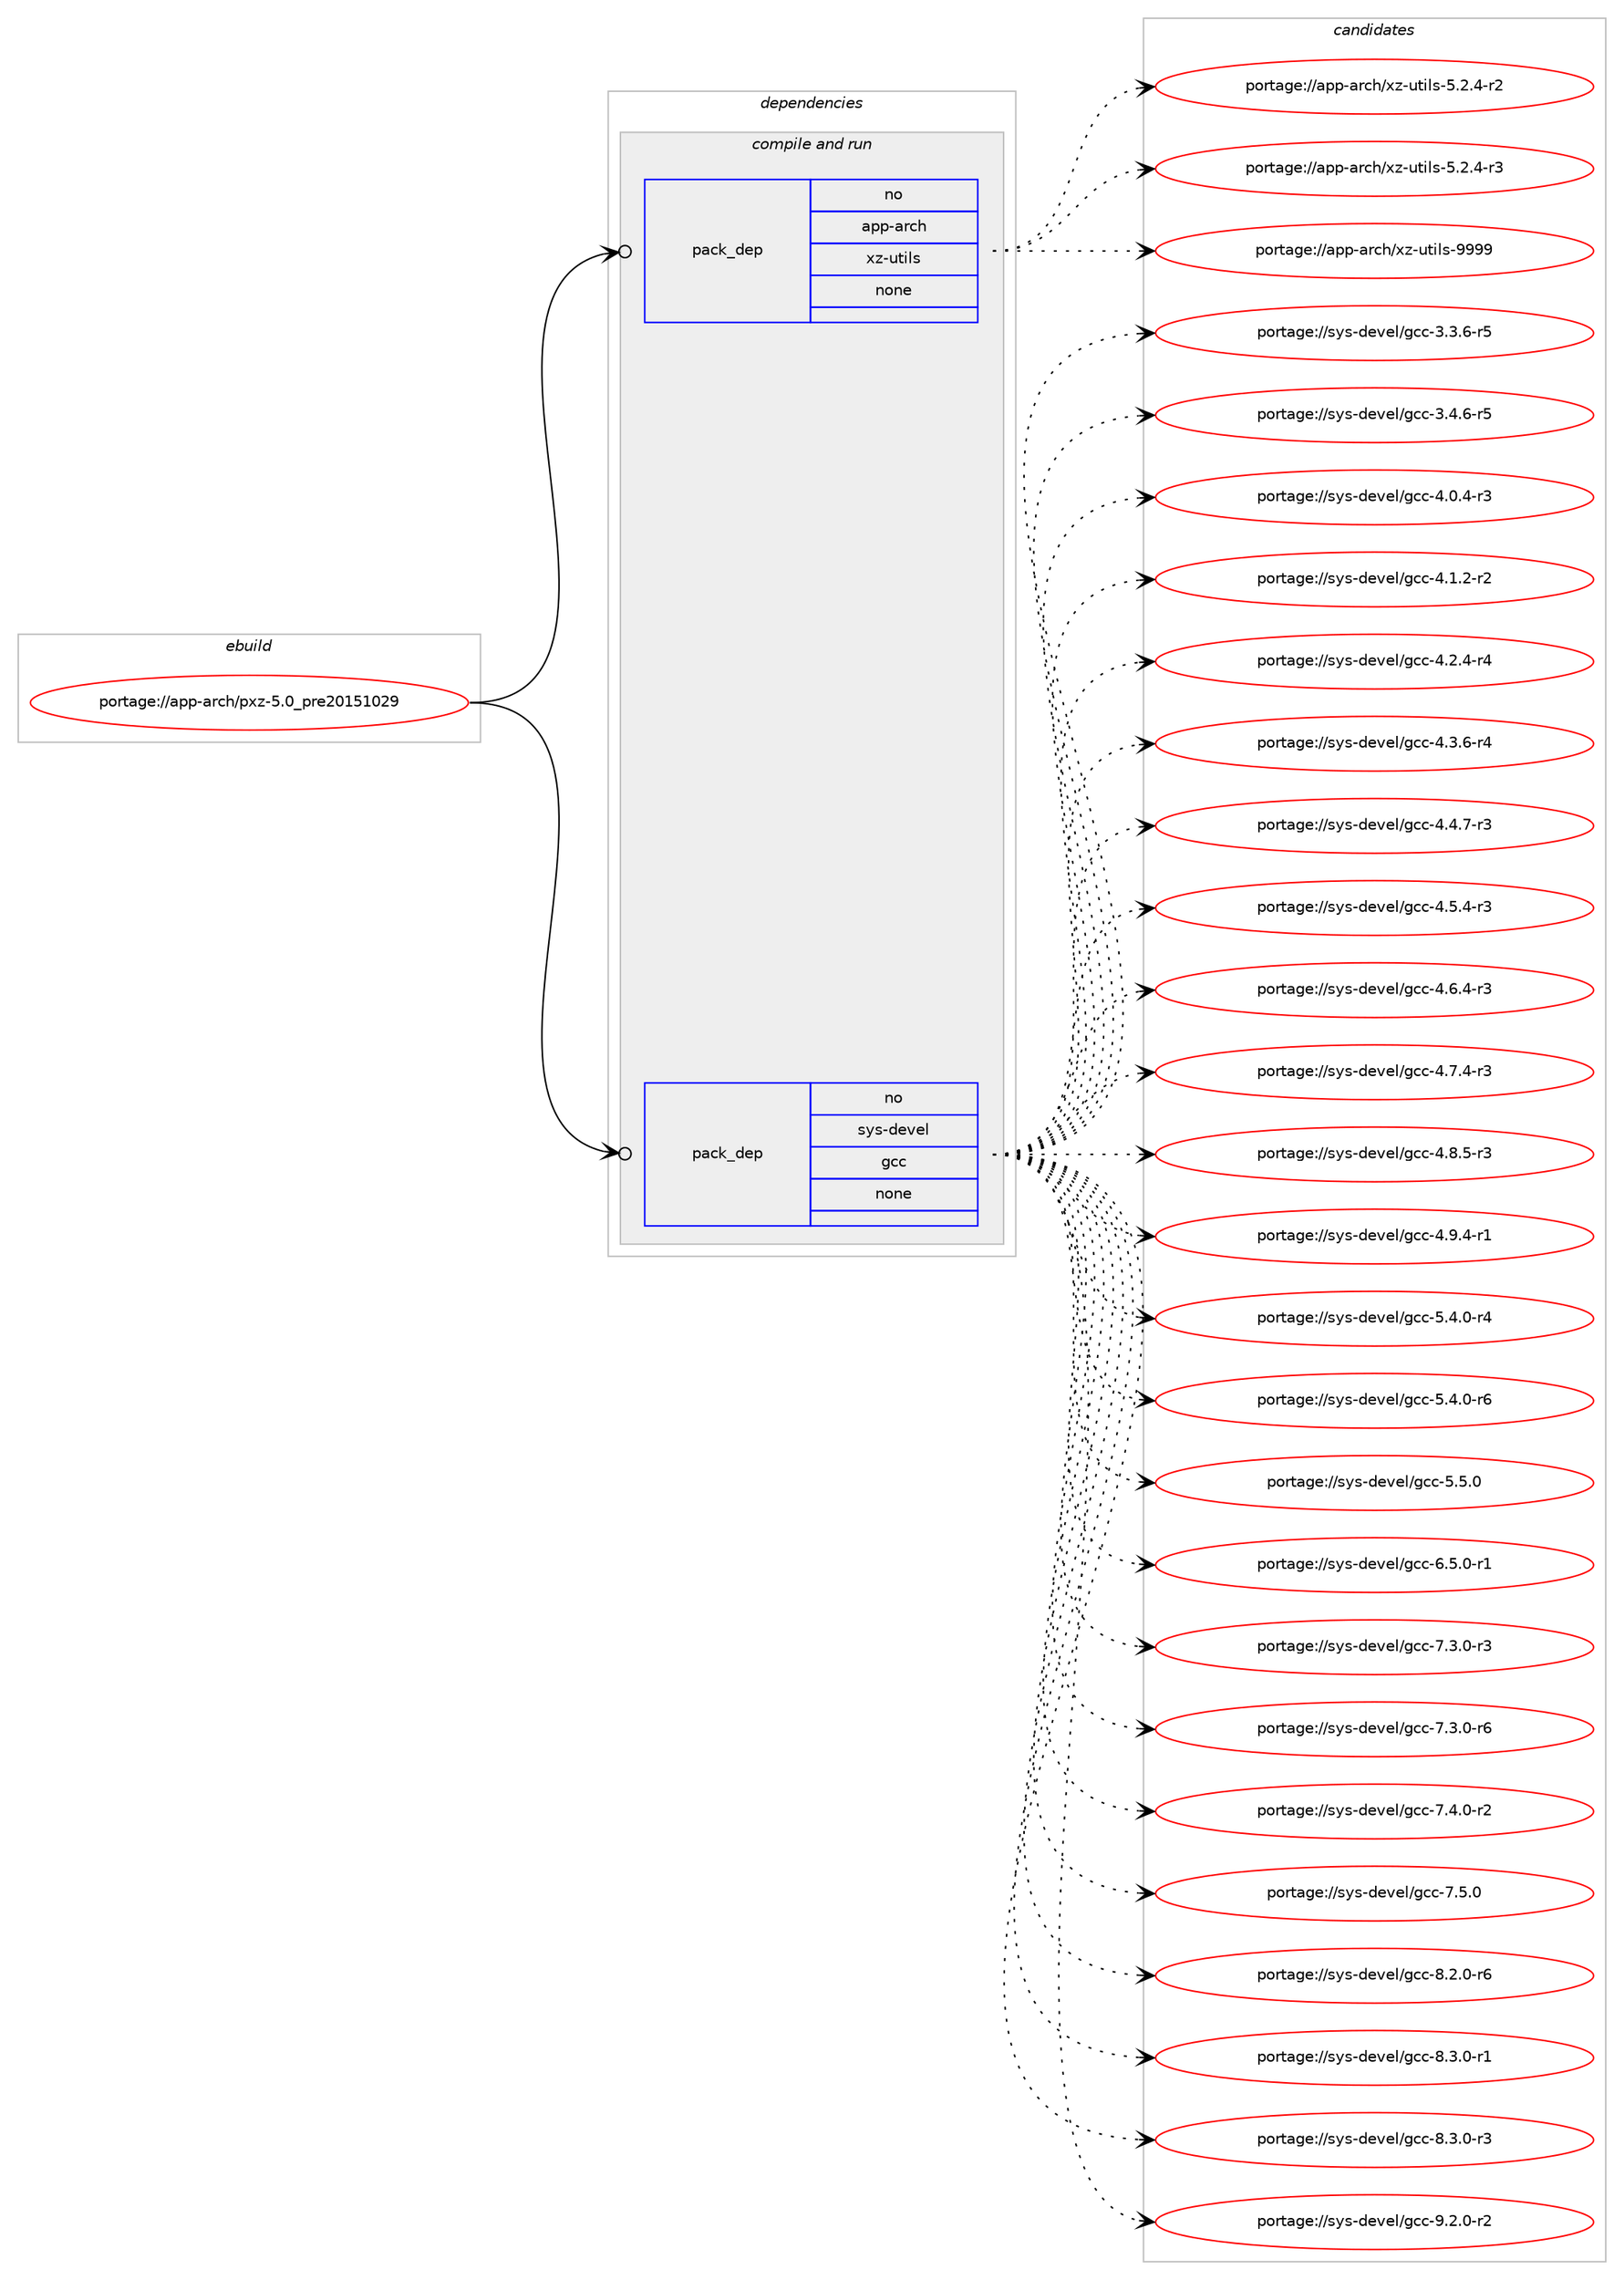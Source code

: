 digraph prolog {

# *************
# Graph options
# *************

newrank=true;
concentrate=true;
compound=true;
graph [rankdir=LR,fontname=Helvetica,fontsize=10,ranksep=1.5];#, ranksep=2.5, nodesep=0.2];
edge  [arrowhead=vee];
node  [fontname=Helvetica,fontsize=10];

# **********
# The ebuild
# **********

subgraph cluster_leftcol {
color=gray;
rank=same;
label=<<i>ebuild</i>>;
id [label="portage://app-arch/pxz-5.0_pre20151029", color=red, width=4, href="../app-arch/pxz-5.0_pre20151029.svg"];
}

# ****************
# The dependencies
# ****************

subgraph cluster_midcol {
color=gray;
label=<<i>dependencies</i>>;
subgraph cluster_compile {
fillcolor="#eeeeee";
style=filled;
label=<<i>compile</i>>;
}
subgraph cluster_compileandrun {
fillcolor="#eeeeee";
style=filled;
label=<<i>compile and run</i>>;
subgraph pack6196 {
dependency8597 [label=<<TABLE BORDER="0" CELLBORDER="1" CELLSPACING="0" CELLPADDING="4" WIDTH="220"><TR><TD ROWSPAN="6" CELLPADDING="30">pack_dep</TD></TR><TR><TD WIDTH="110">no</TD></TR><TR><TD>app-arch</TD></TR><TR><TD>xz-utils</TD></TR><TR><TD>none</TD></TR><TR><TD></TD></TR></TABLE>>, shape=none, color=blue];
}
id:e -> dependency8597:w [weight=20,style="solid",arrowhead="odotvee"];
subgraph pack6197 {
dependency8598 [label=<<TABLE BORDER="0" CELLBORDER="1" CELLSPACING="0" CELLPADDING="4" WIDTH="220"><TR><TD ROWSPAN="6" CELLPADDING="30">pack_dep</TD></TR><TR><TD WIDTH="110">no</TD></TR><TR><TD>sys-devel</TD></TR><TR><TD>gcc</TD></TR><TR><TD>none</TD></TR><TR><TD></TD></TR></TABLE>>, shape=none, color=blue];
}
id:e -> dependency8598:w [weight=20,style="solid",arrowhead="odotvee"];
}
subgraph cluster_run {
fillcolor="#eeeeee";
style=filled;
label=<<i>run</i>>;
}
}

# **************
# The candidates
# **************

subgraph cluster_choices {
rank=same;
color=gray;
label=<<i>candidates</i>>;

subgraph choice6196 {
color=black;
nodesep=1;
choiceportage9711211245971149910447120122451171161051081154553465046524511450 [label="portage://app-arch/xz-utils-5.2.4-r2", color=red, width=4,href="../app-arch/xz-utils-5.2.4-r2.svg"];
choiceportage9711211245971149910447120122451171161051081154553465046524511451 [label="portage://app-arch/xz-utils-5.2.4-r3", color=red, width=4,href="../app-arch/xz-utils-5.2.4-r3.svg"];
choiceportage9711211245971149910447120122451171161051081154557575757 [label="portage://app-arch/xz-utils-9999", color=red, width=4,href="../app-arch/xz-utils-9999.svg"];
dependency8597:e -> choiceportage9711211245971149910447120122451171161051081154553465046524511450:w [style=dotted,weight="100"];
dependency8597:e -> choiceportage9711211245971149910447120122451171161051081154553465046524511451:w [style=dotted,weight="100"];
dependency8597:e -> choiceportage9711211245971149910447120122451171161051081154557575757:w [style=dotted,weight="100"];
}
subgraph choice6197 {
color=black;
nodesep=1;
choiceportage115121115451001011181011084710399994551465146544511453 [label="portage://sys-devel/gcc-3.3.6-r5", color=red, width=4,href="../sys-devel/gcc-3.3.6-r5.svg"];
choiceportage115121115451001011181011084710399994551465246544511453 [label="portage://sys-devel/gcc-3.4.6-r5", color=red, width=4,href="../sys-devel/gcc-3.4.6-r5.svg"];
choiceportage115121115451001011181011084710399994552464846524511451 [label="portage://sys-devel/gcc-4.0.4-r3", color=red, width=4,href="../sys-devel/gcc-4.0.4-r3.svg"];
choiceportage115121115451001011181011084710399994552464946504511450 [label="portage://sys-devel/gcc-4.1.2-r2", color=red, width=4,href="../sys-devel/gcc-4.1.2-r2.svg"];
choiceportage115121115451001011181011084710399994552465046524511452 [label="portage://sys-devel/gcc-4.2.4-r4", color=red, width=4,href="../sys-devel/gcc-4.2.4-r4.svg"];
choiceportage115121115451001011181011084710399994552465146544511452 [label="portage://sys-devel/gcc-4.3.6-r4", color=red, width=4,href="../sys-devel/gcc-4.3.6-r4.svg"];
choiceportage115121115451001011181011084710399994552465246554511451 [label="portage://sys-devel/gcc-4.4.7-r3", color=red, width=4,href="../sys-devel/gcc-4.4.7-r3.svg"];
choiceportage115121115451001011181011084710399994552465346524511451 [label="portage://sys-devel/gcc-4.5.4-r3", color=red, width=4,href="../sys-devel/gcc-4.5.4-r3.svg"];
choiceportage115121115451001011181011084710399994552465446524511451 [label="portage://sys-devel/gcc-4.6.4-r3", color=red, width=4,href="../sys-devel/gcc-4.6.4-r3.svg"];
choiceportage115121115451001011181011084710399994552465546524511451 [label="portage://sys-devel/gcc-4.7.4-r3", color=red, width=4,href="../sys-devel/gcc-4.7.4-r3.svg"];
choiceportage115121115451001011181011084710399994552465646534511451 [label="portage://sys-devel/gcc-4.8.5-r3", color=red, width=4,href="../sys-devel/gcc-4.8.5-r3.svg"];
choiceportage115121115451001011181011084710399994552465746524511449 [label="portage://sys-devel/gcc-4.9.4-r1", color=red, width=4,href="../sys-devel/gcc-4.9.4-r1.svg"];
choiceportage115121115451001011181011084710399994553465246484511452 [label="portage://sys-devel/gcc-5.4.0-r4", color=red, width=4,href="../sys-devel/gcc-5.4.0-r4.svg"];
choiceportage115121115451001011181011084710399994553465246484511454 [label="portage://sys-devel/gcc-5.4.0-r6", color=red, width=4,href="../sys-devel/gcc-5.4.0-r6.svg"];
choiceportage11512111545100101118101108471039999455346534648 [label="portage://sys-devel/gcc-5.5.0", color=red, width=4,href="../sys-devel/gcc-5.5.0.svg"];
choiceportage115121115451001011181011084710399994554465346484511449 [label="portage://sys-devel/gcc-6.5.0-r1", color=red, width=4,href="../sys-devel/gcc-6.5.0-r1.svg"];
choiceportage115121115451001011181011084710399994555465146484511451 [label="portage://sys-devel/gcc-7.3.0-r3", color=red, width=4,href="../sys-devel/gcc-7.3.0-r3.svg"];
choiceportage115121115451001011181011084710399994555465146484511454 [label="portage://sys-devel/gcc-7.3.0-r6", color=red, width=4,href="../sys-devel/gcc-7.3.0-r6.svg"];
choiceportage115121115451001011181011084710399994555465246484511450 [label="portage://sys-devel/gcc-7.4.0-r2", color=red, width=4,href="../sys-devel/gcc-7.4.0-r2.svg"];
choiceportage11512111545100101118101108471039999455546534648 [label="portage://sys-devel/gcc-7.5.0", color=red, width=4,href="../sys-devel/gcc-7.5.0.svg"];
choiceportage115121115451001011181011084710399994556465046484511454 [label="portage://sys-devel/gcc-8.2.0-r6", color=red, width=4,href="../sys-devel/gcc-8.2.0-r6.svg"];
choiceportage115121115451001011181011084710399994556465146484511449 [label="portage://sys-devel/gcc-8.3.0-r1", color=red, width=4,href="../sys-devel/gcc-8.3.0-r1.svg"];
choiceportage115121115451001011181011084710399994556465146484511451 [label="portage://sys-devel/gcc-8.3.0-r3", color=red, width=4,href="../sys-devel/gcc-8.3.0-r3.svg"];
choiceportage115121115451001011181011084710399994557465046484511450 [label="portage://sys-devel/gcc-9.2.0-r2", color=red, width=4,href="../sys-devel/gcc-9.2.0-r2.svg"];
dependency8598:e -> choiceportage115121115451001011181011084710399994551465146544511453:w [style=dotted,weight="100"];
dependency8598:e -> choiceportage115121115451001011181011084710399994551465246544511453:w [style=dotted,weight="100"];
dependency8598:e -> choiceportage115121115451001011181011084710399994552464846524511451:w [style=dotted,weight="100"];
dependency8598:e -> choiceportage115121115451001011181011084710399994552464946504511450:w [style=dotted,weight="100"];
dependency8598:e -> choiceportage115121115451001011181011084710399994552465046524511452:w [style=dotted,weight="100"];
dependency8598:e -> choiceportage115121115451001011181011084710399994552465146544511452:w [style=dotted,weight="100"];
dependency8598:e -> choiceportage115121115451001011181011084710399994552465246554511451:w [style=dotted,weight="100"];
dependency8598:e -> choiceportage115121115451001011181011084710399994552465346524511451:w [style=dotted,weight="100"];
dependency8598:e -> choiceportage115121115451001011181011084710399994552465446524511451:w [style=dotted,weight="100"];
dependency8598:e -> choiceportage115121115451001011181011084710399994552465546524511451:w [style=dotted,weight="100"];
dependency8598:e -> choiceportage115121115451001011181011084710399994552465646534511451:w [style=dotted,weight="100"];
dependency8598:e -> choiceportage115121115451001011181011084710399994552465746524511449:w [style=dotted,weight="100"];
dependency8598:e -> choiceportage115121115451001011181011084710399994553465246484511452:w [style=dotted,weight="100"];
dependency8598:e -> choiceportage115121115451001011181011084710399994553465246484511454:w [style=dotted,weight="100"];
dependency8598:e -> choiceportage11512111545100101118101108471039999455346534648:w [style=dotted,weight="100"];
dependency8598:e -> choiceportage115121115451001011181011084710399994554465346484511449:w [style=dotted,weight="100"];
dependency8598:e -> choiceportage115121115451001011181011084710399994555465146484511451:w [style=dotted,weight="100"];
dependency8598:e -> choiceportage115121115451001011181011084710399994555465146484511454:w [style=dotted,weight="100"];
dependency8598:e -> choiceportage115121115451001011181011084710399994555465246484511450:w [style=dotted,weight="100"];
dependency8598:e -> choiceportage11512111545100101118101108471039999455546534648:w [style=dotted,weight="100"];
dependency8598:e -> choiceportage115121115451001011181011084710399994556465046484511454:w [style=dotted,weight="100"];
dependency8598:e -> choiceportage115121115451001011181011084710399994556465146484511449:w [style=dotted,weight="100"];
dependency8598:e -> choiceportage115121115451001011181011084710399994556465146484511451:w [style=dotted,weight="100"];
dependency8598:e -> choiceportage115121115451001011181011084710399994557465046484511450:w [style=dotted,weight="100"];
}
}

}
